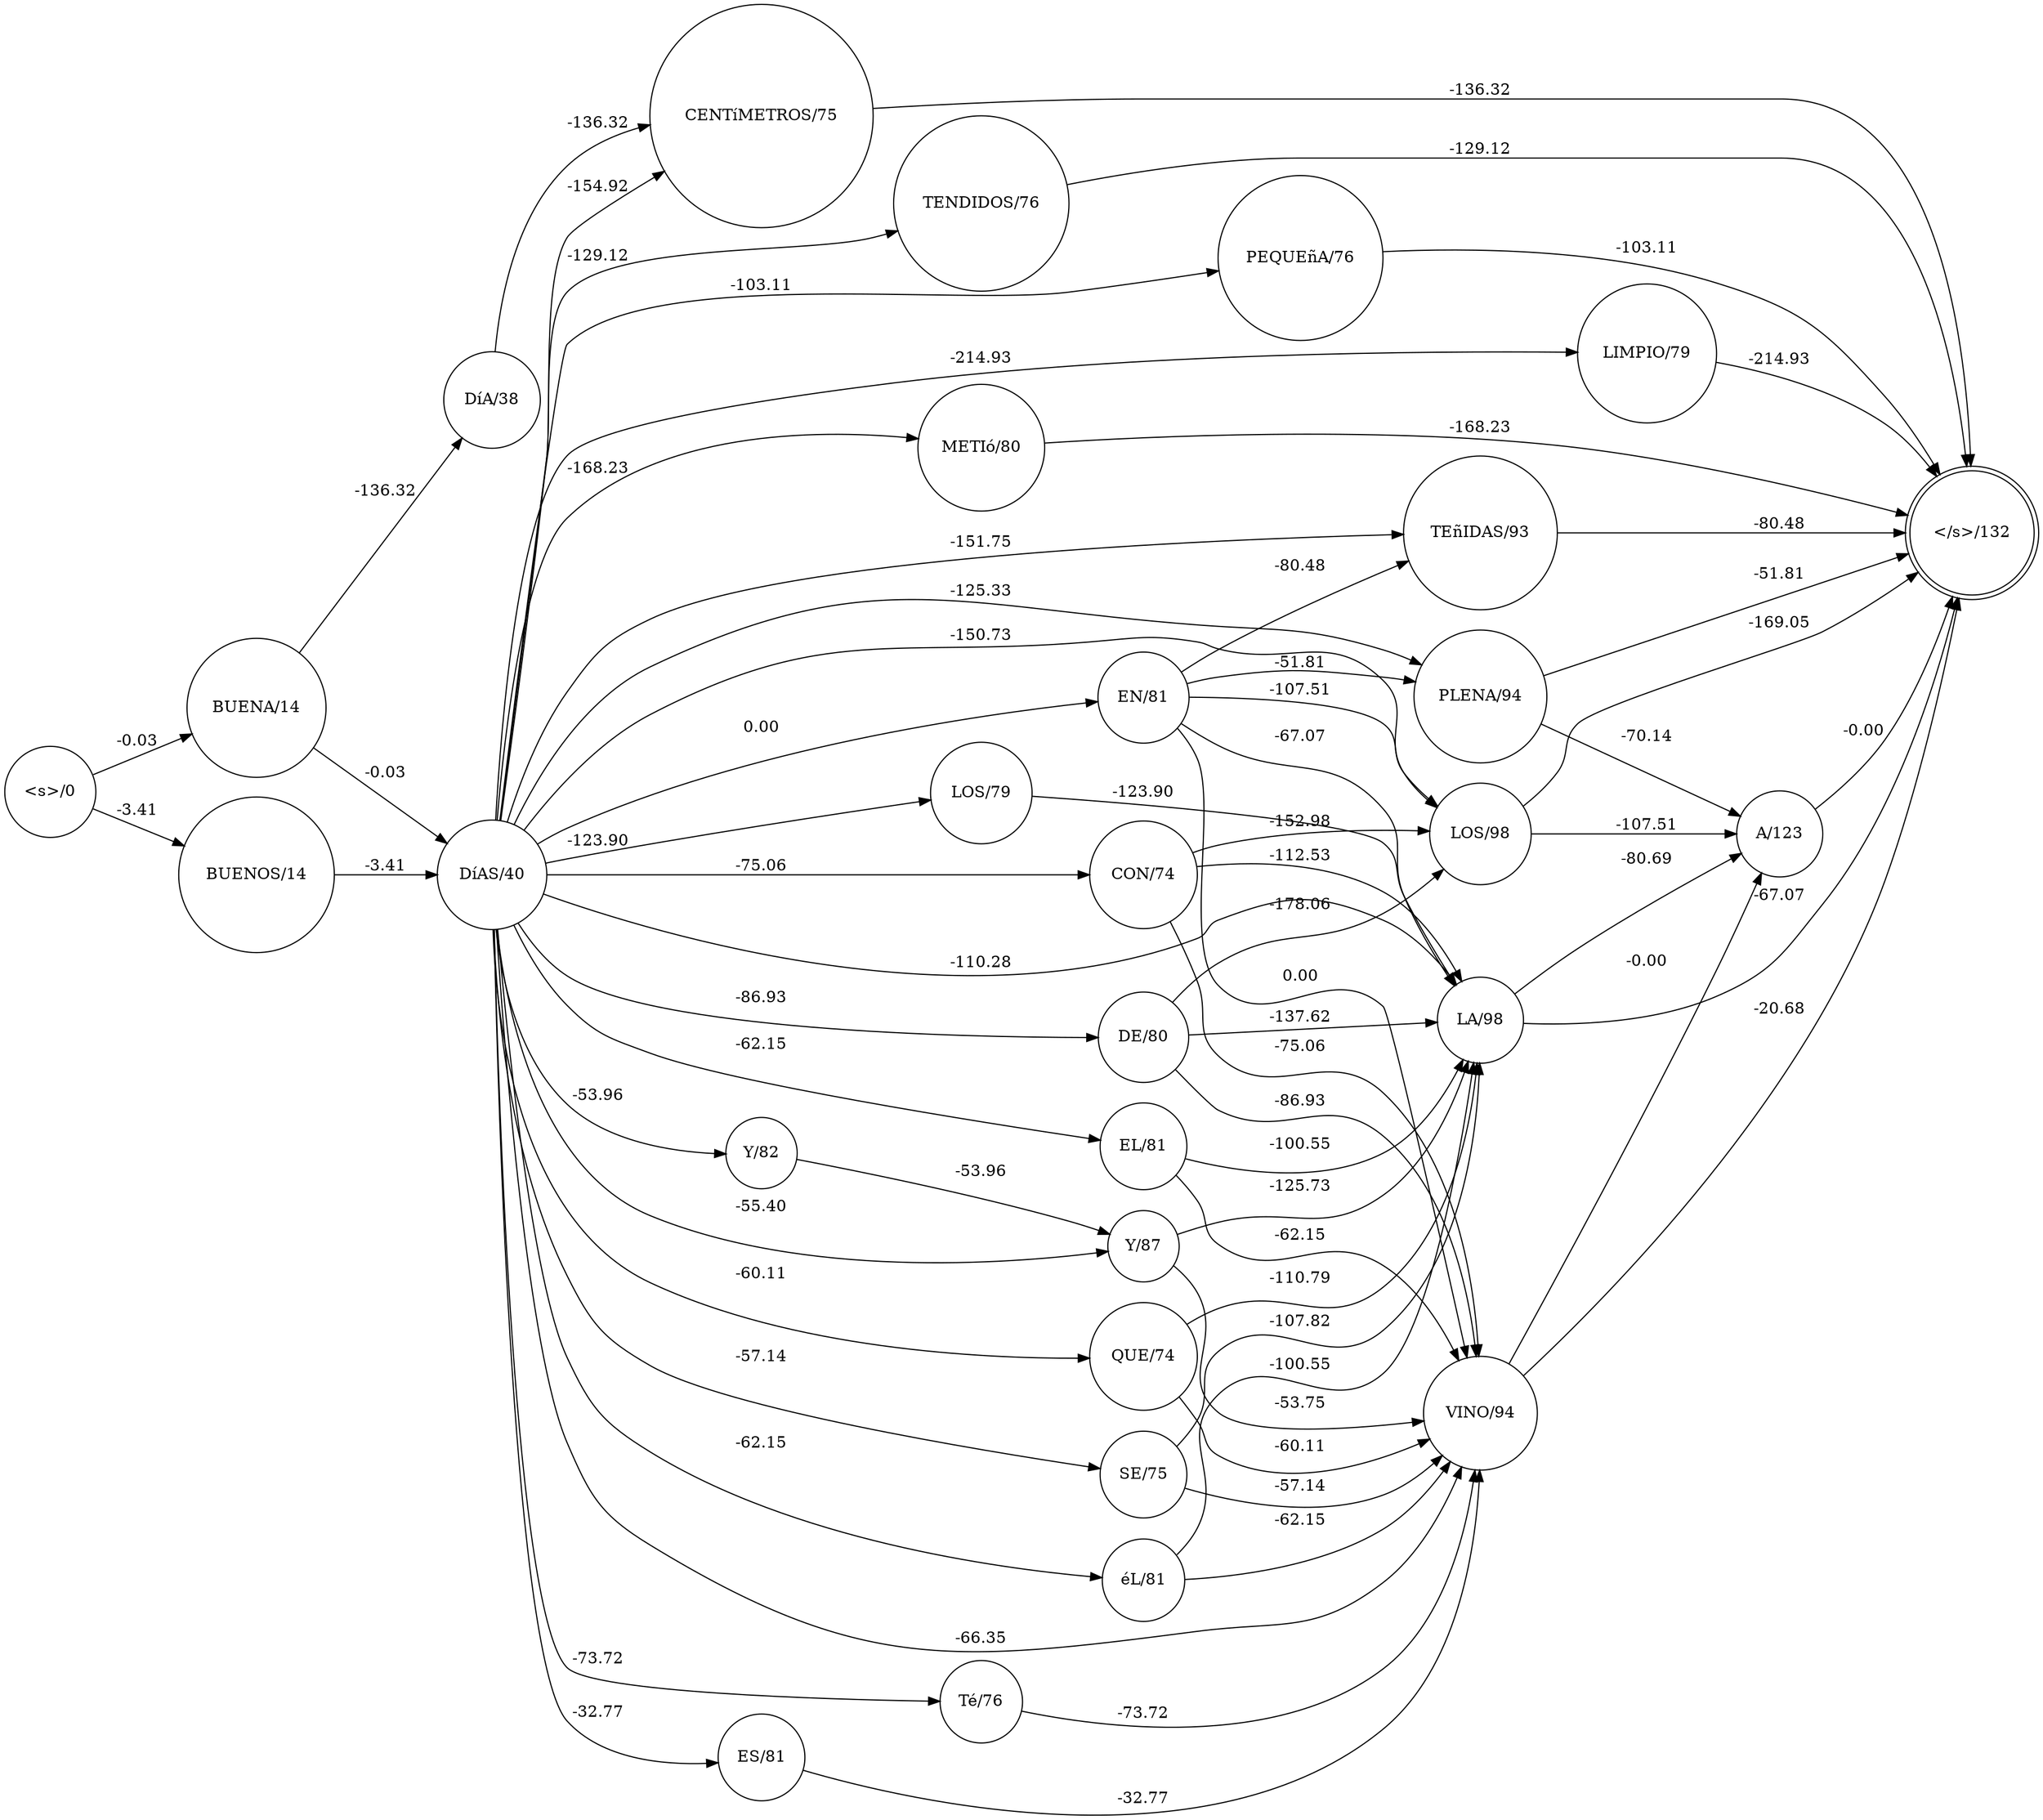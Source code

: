 digraph lattice {
	rankdir=LR;
		node [shape=circle]; "<s>/0" "BUENOS/14" "BUENA/14" "DíA/38" "DíAS/40" "CON/74" "QUE/74" "CENTíMETROS/75" "SE/75" "TENDIDOS/76" "PEQUEñA/76" "Té/76" "LIMPIO/79" "LOS/79" "METIó/80" "DE/80" "éL/81" "EN/81" "ES/81" "EL/81" "Y/82" "Y/87" "TEñIDAS/93" "VINO/94" "PLENA/94" "LOS/98" "LA/98" "A/123";
	node [shape=doublecircle]; "</s>/132";

	"<s>/0" -> "BUENA/14" [label="-0.03"];
	"<s>/0" -> "BUENOS/14" [label="-3.41"];
	"BUENOS/14" -> "DíAS/40" [label="-3.41"];
	"BUENA/14" -> "DíA/38" [label="-136.32"];
	"BUENA/14" -> "DíAS/40" [label="-0.03"];
	"DíA/38" -> "CENTíMETROS/75" [label="-136.32"];
	"DíAS/40" -> "CON/74" [label="-75.06"];
	"DíAS/40" -> "QUE/74" [label="-60.11"];
	"DíAS/40" -> "CENTíMETROS/75" [label="-154.92"];
	"DíAS/40" -> "SE/75" [label="-57.14"];
	"DíAS/40" -> "TENDIDOS/76" [label="-129.12"];
	"DíAS/40" -> "PEQUEñA/76" [label="-103.11"];
	"DíAS/40" -> "Té/76" [label="-73.72"];
	"DíAS/40" -> "LIMPIO/79" [label="-214.93"];
	"DíAS/40" -> "LOS/79" [label="-123.90"];
	"DíAS/40" -> "METIó/80" [label="-168.23"];
	"DíAS/40" -> "DE/80" [label="-86.93"];
	"DíAS/40" -> "éL/81" [label="-62.15"];
	"DíAS/40" -> "EN/81" [label="0.00"];
	"DíAS/40" -> "ES/81" [label="-32.77"];
	"DíAS/40" -> "EL/81" [label="-62.15"];
	"DíAS/40" -> "Y/82" [label="-53.96"];
	"DíAS/40" -> "Y/87" [label="-55.40"];
	"DíAS/40" -> "TEñIDAS/93" [label="-151.75"];
	"DíAS/40" -> "VINO/94" [label="-66.35"];
	"DíAS/40" -> "PLENA/94" [label="-125.33"];
	"DíAS/40" -> "LOS/98" [label="-150.73"];
	"DíAS/40" -> "LA/98" [label="-110.28"];
	"CON/74" -> "VINO/94" [label="-75.06"];
	"CON/74" -> "LOS/98" [label="-152.98"];
	"CON/74" -> "LA/98" [label="-112.53"];
	"QUE/74" -> "VINO/94" [label="-60.11"];
	"QUE/74" -> "LA/98" [label="-110.79"];
	"CENTíMETROS/75" -> "</s>/132" [label="-136.32"];
	"SE/75" -> "VINO/94" [label="-57.14"];
	"SE/75" -> "LA/98" [label="-107.82"];
	"TENDIDOS/76" -> "</s>/132" [label="-129.12"];
	"PEQUEñA/76" -> "</s>/132" [label="-103.11"];
	"Té/76" -> "VINO/94" [label="-73.72"];
	"LIMPIO/79" -> "</s>/132" [label="-214.93"];
	"LOS/79" -> "LA/98" [label="-123.90"];
	"METIó/80" -> "</s>/132" [label="-168.23"];
	"DE/80" -> "VINO/94" [label="-86.93"];
	"DE/80" -> "LA/98" [label="-137.62"];
	"DE/80" -> "LOS/98" [label="-178.06"];
	"éL/81" -> "VINO/94" [label="-62.15"];
	"éL/81" -> "LA/98" [label="-100.55"];
	"EN/81" -> "TEñIDAS/93" [label="-80.48"];
	"EN/81" -> "PLENA/94" [label="-51.81"];
	"EN/81" -> "VINO/94" [label="0.00"];
	"EN/81" -> "LA/98" [label="-67.07"];
	"EN/81" -> "LOS/98" [label="-107.51"];
	"ES/81" -> "VINO/94" [label="-32.77"];
	"EL/81" -> "VINO/94" [label="-62.15"];
	"EL/81" -> "LA/98" [label="-100.55"];
	"Y/82" -> "Y/87" [label="-53.96"];
	"Y/87" -> "VINO/94" [label="-53.75"];
	"Y/87" -> "LA/98" [label="-125.73"];
	"TEñIDAS/93" -> "</s>/132" [label="-80.48"];
	"VINO/94" -> "A/123" [label="-0.00"];
	"VINO/94" -> "</s>/132" [label="-20.68"];
	"PLENA/94" -> "A/123" [label="-70.14"];
	"PLENA/94" -> "</s>/132" [label="-51.81"];
	"LOS/98" -> "A/123" [label="-107.51"];
	"LOS/98" -> "</s>/132" [label="-169.05"];
	"LA/98" -> "A/123" [label="-80.69"];
	"LA/98" -> "</s>/132" [label="-67.07"];
	"A/123" -> "</s>/132" [label="-0.00"];
}

